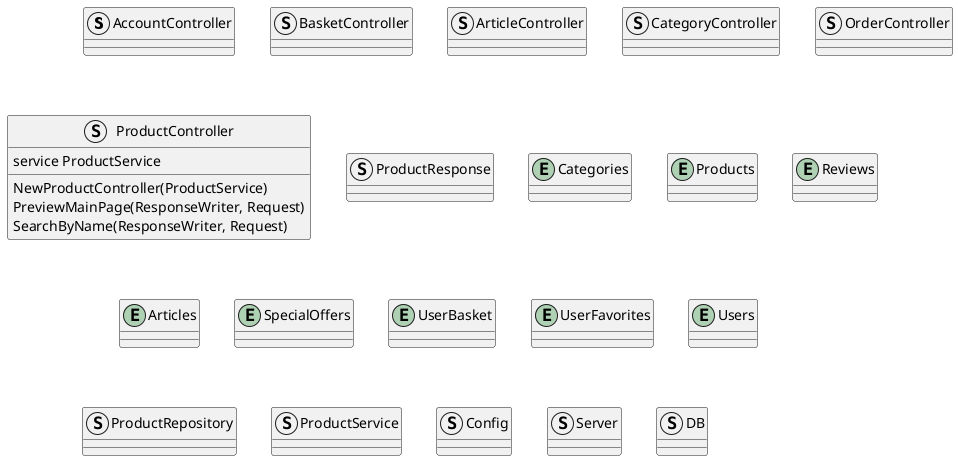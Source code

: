 @startuml
'https://plantuml.com/class-diagram

'Контроллеры
struct AccountController {

}

struct BasketController {

}

struct ArticleController {

}

struct CategoryController {

}

struct OrderController {

}

struct ProductController {
    {field} service ProductService
    {method} NewProductController(ProductService)
    {method} PreviewMainPage(ResponseWriter, Request)
    {method} SearchByName(ResponseWriter, Request)
}

'Ответ сервера
struct ProductResponse {

}

'База данных
entity Categories {

}

entity Products {

}

entity Reviews {

}

entity Articles {

}

entity SpecialOffers {

}

entity UserBasket {

}

entity UserFavorites {

}

entity Users {

}

'Репозитории
struct ProductRepository {

}

'Сервисы
struct ProductService {

}

'Инфраструктура
struct Config {

}

struct Server {

}

'Утилиты
struct DB {

}

@enduml